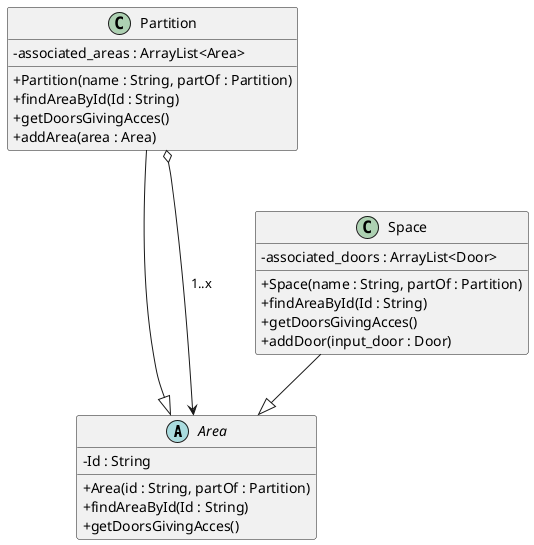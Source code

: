 @startuml
'https://plantuml.com/class-diagram
skinparam classAttributeIconSize 0

abstract Area {
- Id : String
+ Area(id : String, partOf : Partition)
+ findAreaById(Id : String)
+ getDoorsGivingAcces()
}

class Partition {
- associated_areas : ArrayList<Area>
+ Partition(name : String, partOf : Partition)
+ findAreaById(Id : String)
+ getDoorsGivingAcces()
+ addArea(area : Area)
}

class Space {
- associated_doors : ArrayList<Door>
+ Space(name : String, partOf : Partition)
+ findAreaById(Id : String)
+ getDoorsGivingAcces()
+ addDoor(input_door : Door)
}

Partition --|> Area
Space --|> Area
Partition o---> Area : 1..x
@enduml
